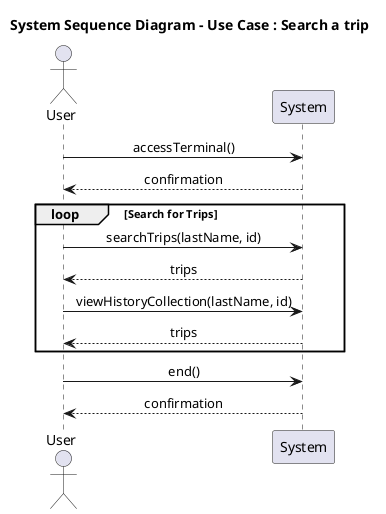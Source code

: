 @startuml Sequence Diagram
skinparam sequenceMessageAlign center
skinparam noteTextAlignment center
title "System Sequence Diagram - Use Case : Search a trip"
actor User
participant "System" as terminal

User -> terminal : accessTerminal()
terminal --> User : confirmation
loop Search for Trips
    User -> terminal : searchTrips(lastName, id)
    terminal --> User : trips

    User -> terminal : viewHistoryCollection(lastName, id)
    terminal --> User : trips
end
User -> terminal : end()
terminal --> User : confirmation
@enduml
